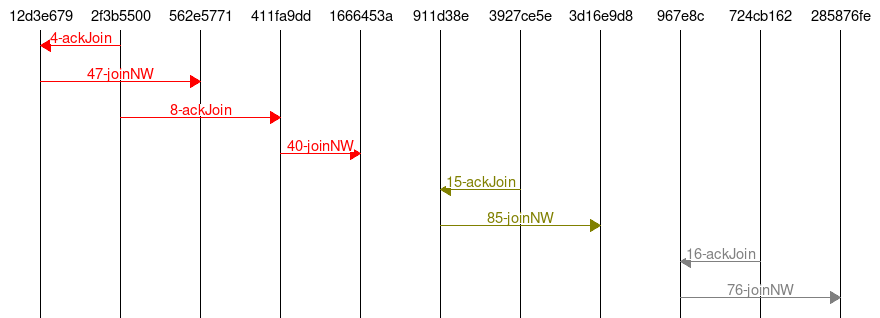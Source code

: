 msc { 
12d3e679,2f3b5500,562e5771,411fa9dd,1666453a,911d38e,3927ce5e,3d16e9d8,967e8c,724cb162,285876fe;

2f3b5500=>12d3e679 [label="4-ackJoin", textcolor="red", linecolor="red"];
12d3e679=>562e5771 [label="47-joinNW", textcolor="red", linecolor="red"];
2f3b5500=>411fa9dd [label="8-ackJoin", textcolor="red", linecolor="red"];
411fa9dd=>1666453a [label="40-joinNW", textcolor="red", linecolor="red"];
3927ce5e=>911d38e [label="15-ackJoin", textcolor="olive", linecolor="olive"];
911d38e=>3d16e9d8 [label="85-joinNW", textcolor="olive", linecolor="olive"];
724cb162=>967e8c [label="16-ackJoin", textcolor="gray", linecolor="gray"];
967e8c=>285876fe [label="76-joinNW", textcolor="gray", linecolor="gray"];
}
